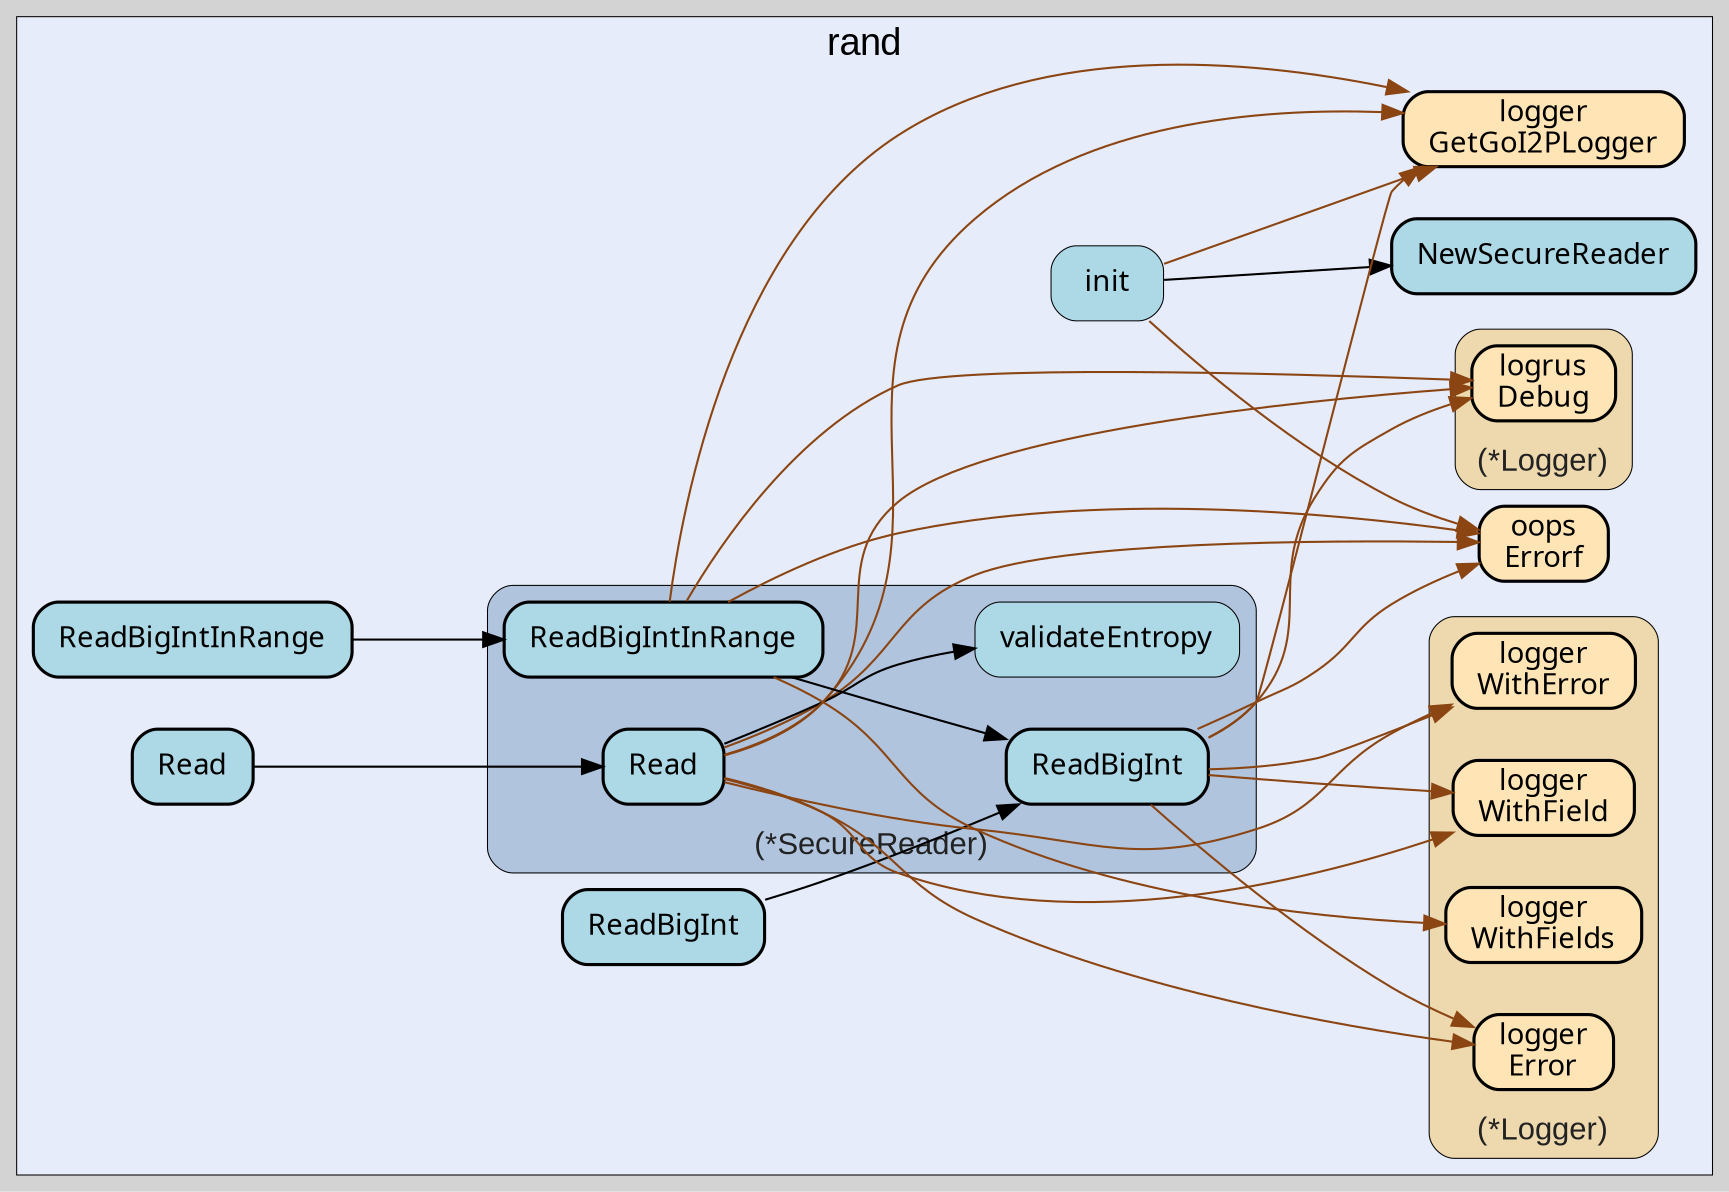 digraph gocallvis {
    label="";
    labeljust="l";
    fontname="Arial";
    fontsize="14";
    rankdir="LR";
    bgcolor="lightgray";
    style="solid";
    penwidth="0.5";
    pad="0.0";
    nodesep="0.35";

    node [shape="box" style="filled,rounded" fillcolor="honeydew" fontname="Verdana" penwidth="1.0" margin="0.16,0.0"];
    edge [minlen="2"]

    subgraph "cluster_focus" {
        label="rand";
labelloc="t";
labeljust="c";
fontsize="18";
bgcolor="#e6ecfa";
        
        "github.com/go-i2p/crypto/rand.init" [ fillcolor="lightblue" label="init" penwidth="0.5" tooltip="github.com/go-i2p/crypto/rand.init | defined in .:0\nat secure_reader.go:147: calling [github.com/go-i2p/crypto/rand.NewSecureReader]\nat constants.go:9: calling [github.com/go-i2p/logger.GetGoI2PLogger]\nat constants.go:13: calling [github.com/samber/oops.Errorf]\nat constants.go:14: calling [github.com/samber/oops.Errorf]\nat constants.go:15: calling [github.com/samber/oops.Errorf]" ]
        "github.com/go-i2p/logger.GetGoI2PLogger" [ fillcolor="moccasin" label="logger\nGetGoI2PLogger" penwidth="1.5" tooltip="github.com/go-i2p/logger.GetGoI2PLogger | defined in log.go:120" ]
        "github.com/samber/oops.Errorf" [ tooltip="github.com/samber/oops.Errorf | defined in oops.go:34" fillcolor="moccasin" label="oops\nErrorf" penwidth="1.5" ]
        "github.com/go-i2p/crypto/rand.NewSecureReader" [ penwidth="1.5" tooltip="github.com/go-i2p/crypto/rand.NewSecureReader | defined in secure_reader.go:20" fillcolor="lightblue" label="NewSecureReader" ]
        "github.com/go-i2p/crypto/rand.ReadBigIntInRange" [ label="ReadBigIntInRange" penwidth="1.5" tooltip="github.com/go-i2p/crypto/rand.ReadBigIntInRange | defined in secure_reader.go:160\nat secure_reader.go:161: calling [(*github.com/go-i2p/crypto/rand.SecureReader).ReadBigIntInRange]" fillcolor="lightblue" ]
        "github.com/go-i2p/crypto/rand.ReadBigInt" [ penwidth="1.5" tooltip="github.com/go-i2p/crypto/rand.ReadBigInt | defined in secure_reader.go:155\nat secure_reader.go:156: calling [(*github.com/go-i2p/crypto/rand.SecureReader).ReadBigInt]" fillcolor="lightblue" label="ReadBigInt" ]
        "github.com/go-i2p/crypto/rand.Read" [ fillcolor="lightblue" label="Read" penwidth="1.5" tooltip="github.com/go-i2p/crypto/rand.Read | defined in secure_reader.go:150\nat secure_reader.go:151: calling [(*github.com/go-i2p/crypto/rand.SecureReader).Read]" ]
        
        subgraph "cluster_*github.com/go-i2p/crypto/rand.SecureReader" {
        fontsize="15";
style="rounded,filled";
tooltip="type: *github.com/go-i2p/crypto/rand.SecureReader";
fontcolor="#222222";
labelloc="b";
fillcolor="lightsteelblue";
label="(*SecureReader)";
penwidth="0.5";
        
        "(*github.com/go-i2p/crypto/rand.SecureReader).Read" [ penwidth="1.5" tooltip="(*github.com/go-i2p/crypto/rand.SecureReader).Read | defined in secure_reader.go:28\nat secure_reader.go:29: calling [github.com/go-i2p/logger.GetGoI2PLogger]\nat secure_reader.go:47: calling [(*github.com/sirupsen/logrus.Logger).Debug]\nat secure_reader.go:42: calling [(*github.com/sirupsen/logrus.Logger).Debug]\nat secure_reader.go:52: calling [(*github.com/go-i2p/logger.Logger).Error]\nat secure_reader.go:35: calling [(*github.com/go-i2p/logger.Logger).Error]\nat secure_reader.go:41: calling [(*github.com/go-i2p/crypto/rand.SecureReader).validateEntropy]\nat secure_reader.go:51: calling [github.com/samber/oops.Errorf]\nat secure_reader.go:36: calling [github.com/samber/oops.Errorf]\nat secure_reader.go:52: calling [(*github.com/go-i2p/logger.Logger).WithError]\nat secure_reader.go:35: calling [(*github.com/go-i2p/logger.Logger).WithError]\nat secure_reader.go:47: calling [(*github.com/go-i2p/logger.Logger).WithField]\nat secure_reader.go:42: calling [(*github.com/go-i2p/logger.Logger).WithField]" fillcolor="lightblue" label="Read" ]
        "(*github.com/go-i2p/crypto/rand.SecureReader).validateEntropy" [ tooltip="(*github.com/go-i2p/crypto/rand.SecureReader).validateEntropy | defined in secure_reader.go:116" fillcolor="lightblue" label="validateEntropy" penwidth="0.5" ]
        "(*github.com/go-i2p/crypto/rand.SecureReader).ReadBigIntInRange" [ fillcolor="lightblue" label="ReadBigIntInRange" penwidth="1.5" tooltip="(*github.com/go-i2p/crypto/rand.SecureReader).ReadBigIntInRange | defined in secure_reader.go:87\nat secure_reader.go:91: calling [github.com/samber/oops.Errorf]\nat secure_reader.go:100: calling [github.com/samber/oops.Errorf]\nat secure_reader.go:98: calling [(*github.com/go-i2p/crypto/rand.SecureReader).ReadBigInt]\nat secure_reader.go:110: calling [(*github.com/sirupsen/logrus.Logger).Debug]\nat secure_reader.go:106: calling [(*github.com/go-i2p/logger.Logger).WithFields]\nat secure_reader.go:88: calling [github.com/go-i2p/logger.GetGoI2PLogger]" ]
        "(*github.com/go-i2p/crypto/rand.SecureReader).ReadBigInt" [ fillcolor="lightblue" label="ReadBigInt" penwidth="1.5" tooltip="(*github.com/go-i2p/crypto/rand.SecureReader).ReadBigInt | defined in secure_reader.go:57\nat secure_reader.go:74: calling [(*github.com/go-i2p/logger.Logger).WithField]\nat secure_reader.go:78: calling [(*github.com/go-i2p/logger.Logger).WithField]\nat secure_reader.go:58: calling [github.com/go-i2p/logger.GetGoI2PLogger]\nat secure_reader.go:82: calling [(*github.com/go-i2p/logger.Logger).Error]\nat secure_reader.go:68: calling [(*github.com/go-i2p/logger.Logger).Error]\nat secure_reader.go:74: calling [(*github.com/sirupsen/logrus.Logger).Debug]\nat secure_reader.go:78: calling [(*github.com/sirupsen/logrus.Logger).Debug]\nat secure_reader.go:61: calling [github.com/samber/oops.Errorf]\nat secure_reader.go:81: calling [github.com/samber/oops.Errorf]\nat secure_reader.go:69: calling [github.com/samber/oops.Errorf]\nat secure_reader.go:82: calling [(*github.com/go-i2p/logger.Logger).WithError]\nat secure_reader.go:68: calling [(*github.com/go-i2p/logger.Logger).WithError]" ]
        
    }

        subgraph "cluster_*github.com/go-i2p/logger.Logger" {
        fontcolor="#222222";
labelloc="b";
style="rounded,filled";
fillcolor="wheat2";
label="(*Logger)";
tooltip="type: *github.com/go-i2p/logger.Logger";
penwidth="0.5";
fontsize="15";
        
        "(*github.com/go-i2p/logger.Logger).WithError" [ fillcolor="moccasin" label="logger\nWithError" penwidth="1.5" tooltip="(*github.com/go-i2p/logger.Logger).WithError | defined in log.go:66" ]
        "(*github.com/go-i2p/logger.Logger).Error" [ fillcolor="moccasin" label="logger\nError" penwidth="1.5" tooltip="(*github.com/go-i2p/logger.Logger).Error | defined in log.go:42" ]
        "(*github.com/go-i2p/logger.Logger).WithField" [ fillcolor="moccasin" label="logger\nWithField" penwidth="1.5" tooltip="(*github.com/go-i2p/logger.Logger).WithField | defined in log.go:54" ]
        "(*github.com/go-i2p/logger.Logger).WithFields" [ fillcolor="moccasin" label="logger\nWithFields" penwidth="1.5" tooltip="(*github.com/go-i2p/logger.Logger).WithFields | defined in log.go:60" ]
        
    }

        subgraph "cluster_*github.com/sirupsen/logrus.Logger" {
        tooltip="type: *github.com/sirupsen/logrus.Logger";
penwidth="0.5";
fontsize="15";
fontcolor="#222222";
labelloc="b";
style="rounded,filled";
fillcolor="wheat2";
label="(*Logger)";
        
        "(*github.com/sirupsen/logrus.Logger).Debug" [ fillcolor="moccasin" label="logrus\nDebug" penwidth="1.5" tooltip="(*github.com/sirupsen/logrus.Logger).Debug | defined in logger.go:221" ]
        
    }

    }

    "(*github.com/go-i2p/crypto/rand.SecureReader).ReadBigInt" -> "(*github.com/go-i2p/logger.Logger).WithField" [ color="saddlebrown" tooltip="at secure_reader.go:74: calling [(*github.com/go-i2p/logger.Logger).WithField]\nat secure_reader.go:78: calling [(*github.com/go-i2p/logger.Logger).WithField]" ]
    "github.com/go-i2p/crypto/rand.ReadBigInt" -> "(*github.com/go-i2p/crypto/rand.SecureReader).ReadBigInt" [ tooltip="at secure_reader.go:156: calling [(*github.com/go-i2p/crypto/rand.SecureReader).ReadBigInt]" ]
    "(*github.com/go-i2p/crypto/rand.SecureReader).Read" -> "github.com/go-i2p/logger.GetGoI2PLogger" [ color="saddlebrown" tooltip="at secure_reader.go:29: calling [github.com/go-i2p/logger.GetGoI2PLogger]" ]
    "(*github.com/go-i2p/crypto/rand.SecureReader).Read" -> "(*github.com/sirupsen/logrus.Logger).Debug" [ color="saddlebrown" tooltip="at secure_reader.go:47: calling [(*github.com/sirupsen/logrus.Logger).Debug]\nat secure_reader.go:42: calling [(*github.com/sirupsen/logrus.Logger).Debug]" ]
    "(*github.com/go-i2p/crypto/rand.SecureReader).ReadBigIntInRange" -> "github.com/samber/oops.Errorf" [ color="saddlebrown" tooltip="at secure_reader.go:91: calling [github.com/samber/oops.Errorf]\nat secure_reader.go:100: calling [github.com/samber/oops.Errorf]" ]
    "(*github.com/go-i2p/crypto/rand.SecureReader).ReadBigInt" -> "github.com/go-i2p/logger.GetGoI2PLogger" [ color="saddlebrown" tooltip="at secure_reader.go:58: calling [github.com/go-i2p/logger.GetGoI2PLogger]" ]
    "(*github.com/go-i2p/crypto/rand.SecureReader).ReadBigIntInRange" -> "(*github.com/go-i2p/crypto/rand.SecureReader).ReadBigInt" [ tooltip="at secure_reader.go:98: calling [(*github.com/go-i2p/crypto/rand.SecureReader).ReadBigInt]" ]
    "(*github.com/go-i2p/crypto/rand.SecureReader).ReadBigIntInRange" -> "(*github.com/sirupsen/logrus.Logger).Debug" [ color="saddlebrown" tooltip="at secure_reader.go:110: calling [(*github.com/sirupsen/logrus.Logger).Debug]" ]
    "github.com/go-i2p/crypto/rand.init" -> "github.com/go-i2p/crypto/rand.NewSecureReader" [ tooltip="at secure_reader.go:147: calling [github.com/go-i2p/crypto/rand.NewSecureReader]" ]
    "(*github.com/go-i2p/crypto/rand.SecureReader).ReadBigInt" -> "(*github.com/go-i2p/logger.Logger).Error" [ color="saddlebrown" tooltip="at secure_reader.go:82: calling [(*github.com/go-i2p/logger.Logger).Error]\nat secure_reader.go:68: calling [(*github.com/go-i2p/logger.Logger).Error]" ]
    "(*github.com/go-i2p/crypto/rand.SecureReader).ReadBigInt" -> "(*github.com/sirupsen/logrus.Logger).Debug" [ color="saddlebrown" tooltip="at secure_reader.go:74: calling [(*github.com/sirupsen/logrus.Logger).Debug]\nat secure_reader.go:78: calling [(*github.com/sirupsen/logrus.Logger).Debug]" ]
    "(*github.com/go-i2p/crypto/rand.SecureReader).ReadBigIntInRange" -> "(*github.com/go-i2p/logger.Logger).WithFields" [ color="saddlebrown" tooltip="at secure_reader.go:106: calling [(*github.com/go-i2p/logger.Logger).WithFields]" ]
    "github.com/go-i2p/crypto/rand.ReadBigIntInRange" -> "(*github.com/go-i2p/crypto/rand.SecureReader).ReadBigIntInRange" [ tooltip="at secure_reader.go:161: calling [(*github.com/go-i2p/crypto/rand.SecureReader).ReadBigIntInRange]" ]
    "github.com/go-i2p/crypto/rand.init" -> "github.com/go-i2p/logger.GetGoI2PLogger" [ color="saddlebrown" tooltip="at constants.go:9: calling [github.com/go-i2p/logger.GetGoI2PLogger]" ]
    "github.com/go-i2p/crypto/rand.init" -> "github.com/samber/oops.Errorf" [ color="saddlebrown" tooltip="at constants.go:13: calling [github.com/samber/oops.Errorf]\nat constants.go:14: calling [github.com/samber/oops.Errorf]\nat constants.go:15: calling [github.com/samber/oops.Errorf]" ]
    "(*github.com/go-i2p/crypto/rand.SecureReader).Read" -> "(*github.com/go-i2p/logger.Logger).Error" [ color="saddlebrown" tooltip="at secure_reader.go:52: calling [(*github.com/go-i2p/logger.Logger).Error]\nat secure_reader.go:35: calling [(*github.com/go-i2p/logger.Logger).Error]" ]
    "(*github.com/go-i2p/crypto/rand.SecureReader).Read" -> "(*github.com/go-i2p/crypto/rand.SecureReader).validateEntropy" [ tooltip="at secure_reader.go:41: calling [(*github.com/go-i2p/crypto/rand.SecureReader).validateEntropy]" ]
    "(*github.com/go-i2p/crypto/rand.SecureReader).ReadBigIntInRange" -> "github.com/go-i2p/logger.GetGoI2PLogger" [ color="saddlebrown" tooltip="at secure_reader.go:88: calling [github.com/go-i2p/logger.GetGoI2PLogger]" ]
    "(*github.com/go-i2p/crypto/rand.SecureReader).ReadBigInt" -> "github.com/samber/oops.Errorf" [ color="saddlebrown" tooltip="at secure_reader.go:61: calling [github.com/samber/oops.Errorf]\nat secure_reader.go:81: calling [github.com/samber/oops.Errorf]\nat secure_reader.go:69: calling [github.com/samber/oops.Errorf]" ]
    "(*github.com/go-i2p/crypto/rand.SecureReader).ReadBigInt" -> "(*github.com/go-i2p/logger.Logger).WithError" [ color="saddlebrown" tooltip="at secure_reader.go:82: calling [(*github.com/go-i2p/logger.Logger).WithError]\nat secure_reader.go:68: calling [(*github.com/go-i2p/logger.Logger).WithError]" ]
    "github.com/go-i2p/crypto/rand.Read" -> "(*github.com/go-i2p/crypto/rand.SecureReader).Read" [ tooltip="at secure_reader.go:151: calling [(*github.com/go-i2p/crypto/rand.SecureReader).Read]" ]
    "(*github.com/go-i2p/crypto/rand.SecureReader).Read" -> "github.com/samber/oops.Errorf" [ color="saddlebrown" tooltip="at secure_reader.go:51: calling [github.com/samber/oops.Errorf]\nat secure_reader.go:36: calling [github.com/samber/oops.Errorf]" ]
    "(*github.com/go-i2p/crypto/rand.SecureReader).Read" -> "(*github.com/go-i2p/logger.Logger).WithError" [ color="saddlebrown" tooltip="at secure_reader.go:52: calling [(*github.com/go-i2p/logger.Logger).WithError]\nat secure_reader.go:35: calling [(*github.com/go-i2p/logger.Logger).WithError]" ]
    "(*github.com/go-i2p/crypto/rand.SecureReader).Read" -> "(*github.com/go-i2p/logger.Logger).WithField" [ color="saddlebrown" tooltip="at secure_reader.go:47: calling [(*github.com/go-i2p/logger.Logger).WithField]\nat secure_reader.go:42: calling [(*github.com/go-i2p/logger.Logger).WithField]" ]
}
